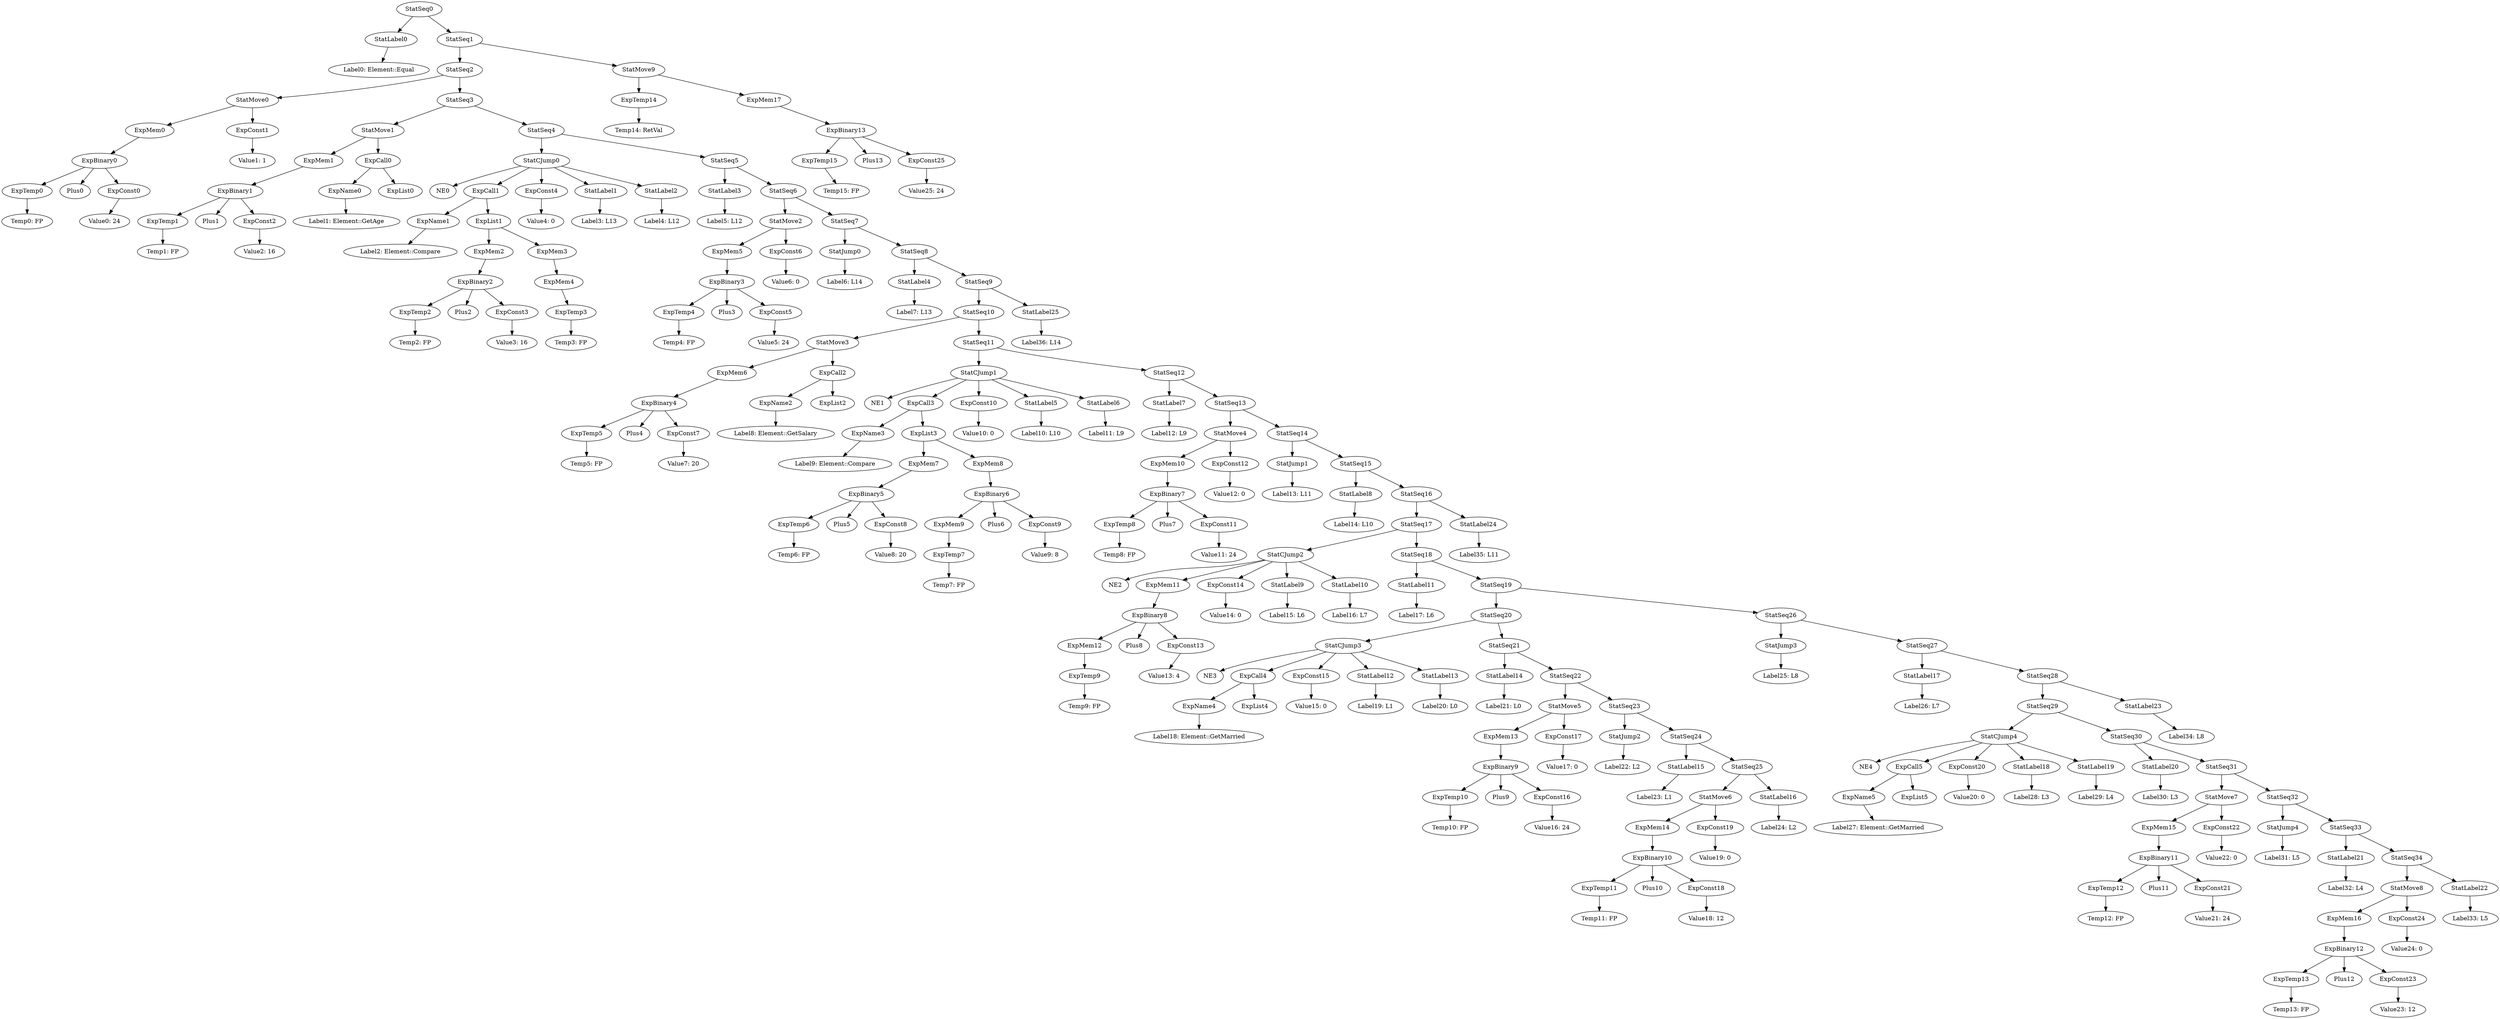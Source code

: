 digraph {
	ordering = out;
	ExpMem17 -> ExpBinary13;
	ExpTemp15 -> "Temp15: FP";
	StatMove9 -> ExpTemp14;
	StatMove9 -> ExpMem17;
	StatSeq9 -> StatSeq10;
	StatSeq9 -> StatLabel25;
	StatSeq28 -> StatSeq29;
	StatSeq28 -> StatLabel23;
	ExpTemp13 -> "Temp13: FP";
	StatLabel21 -> "Label32: L4";
	StatSeq32 -> StatJump4;
	StatSeq32 -> StatSeq33;
	StatJump4 -> "Label31: L5";
	StatSeq34 -> StatMove8;
	StatSeq34 -> StatLabel22;
	ExpConst22 -> "Value22: 0";
	StatMove7 -> ExpMem15;
	StatMove7 -> ExpConst22;
	ExpConst21 -> "Value21: 24";
	StatSeq29 -> StatCJump4;
	StatSeq29 -> StatSeq30;
	ExpConst20 -> "Value20: 0";
	ExpCall5 -> ExpName5;
	ExpCall5 -> ExpList5;
	StatSeq27 -> StatLabel17;
	StatSeq27 -> StatSeq28;
	StatLabel17 -> "Label26: L7";
	StatSeq19 -> StatSeq20;
	StatSeq19 -> StatSeq26;
	StatSeq25 -> StatMove6;
	StatSeq25 -> StatLabel16;
	ExpTemp14 -> "Temp14: RetVal";
	ExpConst19 -> "Value19: 0";
	StatSeq26 -> StatJump3;
	StatSeq26 -> StatSeq27;
	StatMove6 -> ExpMem14;
	StatMove6 -> ExpConst19;
	ExpMem14 -> ExpBinary10;
	ExpBinary12 -> ExpTemp13;
	ExpBinary12 -> Plus12;
	ExpBinary12 -> ExpConst23;
	ExpName5 -> "Label27: Element::GetMarried";
	ExpConst18 -> "Value18: 12";
	ExpBinary10 -> ExpTemp11;
	ExpBinary10 -> Plus10;
	ExpBinary10 -> ExpConst18;
	StatSeq31 -> StatMove7;
	StatSeq31 -> StatSeq32;
	ExpTemp11 -> "Temp11: FP";
	StatSeq24 -> StatLabel15;
	StatSeq24 -> StatSeq25;
	StatLabel15 -> "Label23: L1";
	StatSeq22 -> StatMove5;
	StatSeq22 -> StatSeq23;
	ExpConst17 -> "Value17: 0";
	ExpMem13 -> ExpBinary9;
	ExpConst16 -> "Value16: 24";
	StatSeq21 -> StatLabel14;
	StatSeq21 -> StatSeq22;
	StatLabel14 -> "Label21: L0";
	StatLabel13 -> "Label20: L0";
	ExpConst15 -> "Value15: 0";
	ExpName4 -> "Label18: Element::GetMarried";
	ExpBinary13 -> ExpTemp15;
	ExpBinary13 -> Plus13;
	ExpBinary13 -> ExpConst25;
	StatLabel24 -> "Label35: L11";
	StatMove2 -> ExpMem5;
	StatMove2 -> ExpConst6;
	ExpConst2 -> "Value2: 16";
	ExpConst4 -> "Value4: 0";
	ExpMem3 -> ExpMem4;
	StatSeq8 -> StatLabel4;
	StatSeq8 -> StatSeq9;
	ExpTemp3 -> "Temp3: FP";
	StatSeq6 -> StatMove2;
	StatSeq6 -> StatSeq7;
	StatLabel8 -> "Label14: L10";
	ExpConst3 -> "Value3: 16";
	ExpConst23 -> "Value23: 12";
	ExpTemp12 -> "Temp12: FP";
	StatLabel18 -> "Label28: L3";
	StatLabel6 -> "Label11: L9";
	ExpConst1 -> "Value1: 1";
	ExpName1 -> "Label2: Element::Compare";
	StatSeq10 -> StatMove3;
	StatSeq10 -> StatSeq11;
	StatSeq14 -> StatJump1;
	StatSeq14 -> StatSeq15;
	ExpConst6 -> "Value6: 0";
	ExpMem1 -> ExpBinary1;
	StatLabel23 -> "Label34: L8";
	StatSeq2 -> StatMove0;
	StatSeq2 -> StatSeq3;
	ExpMem0 -> ExpBinary0;
	ExpConst0 -> "Value0: 24";
	StatMove8 -> ExpMem16;
	StatMove8 -> ExpConst24;
	StatLabel7 -> "Label12: L9";
	StatSeq16 -> StatSeq17;
	StatSeq16 -> StatLabel24;
	StatSeq7 -> StatJump0;
	StatSeq7 -> StatSeq8;
	ExpName2 -> "Label8: Element::GetSalary";
	ExpBinary2 -> ExpTemp2;
	ExpBinary2 -> Plus2;
	ExpBinary2 -> ExpConst3;
	ExpMem5 -> ExpBinary3;
	ExpTemp5 -> "Temp5: FP";
	ExpTemp4 -> "Temp4: FP";
	StatLabel5 -> "Label10: L10";
	ExpList1 -> ExpMem2;
	ExpList1 -> ExpMem3;
	ExpBinary4 -> ExpTemp5;
	ExpBinary4 -> Plus4;
	ExpBinary4 -> ExpConst7;
	ExpTemp1 -> "Temp1: FP";
	ExpConst5 -> "Value5: 24";
	StatSeq0 -> StatLabel0;
	StatSeq0 -> StatSeq1;
	StatSeq23 -> StatJump2;
	StatSeq23 -> StatSeq24;
	StatLabel4 -> "Label7: L13";
	StatSeq5 -> StatLabel3;
	StatSeq5 -> StatSeq6;
	StatLabel25 -> "Label36: L14";
	StatLabel9 -> "Label15: L6";
	StatSeq30 -> StatLabel20;
	StatSeq30 -> StatSeq31;
	StatLabel0 -> "Label0: Element::Equal";
	StatSeq17 -> StatCJump2;
	StatSeq17 -> StatSeq18;
	ExpTemp0 -> "Temp0: FP";
	ExpTemp7 -> "Temp7: FP";
	StatMove0 -> ExpMem0;
	StatMove0 -> ExpConst1;
	StatSeq3 -> StatMove1;
	StatSeq3 -> StatSeq4;
	ExpBinary3 -> ExpTemp4;
	ExpBinary3 -> Plus3;
	ExpBinary3 -> ExpConst5;
	StatLabel3 -> "Label5: L12";
	ExpMem7 -> ExpBinary5;
	StatSeq15 -> StatLabel8;
	StatSeq15 -> StatSeq16;
	StatSeq33 -> StatLabel21;
	StatSeq33 -> StatSeq34;
	ExpBinary11 -> ExpTemp12;
	ExpBinary11 -> Plus11;
	ExpBinary11 -> ExpConst21;
	ExpMem4 -> ExpTemp3;
	ExpBinary0 -> ExpTemp0;
	ExpBinary0 -> Plus0;
	ExpBinary0 -> ExpConst0;
	ExpConst8 -> "Value8: 20";
	ExpName0 -> "Label1: Element::GetAge";
	StatJump0 -> "Label6: L14";
	ExpCall1 -> ExpName1;
	ExpCall1 -> ExpList1;
	StatLabel1 -> "Label3: L13";
	StatSeq1 -> StatSeq2;
	StatSeq1 -> StatMove9;
	StatLabel22 -> "Label33: L5";
	ExpMem2 -> ExpBinary2;
	ExpCall0 -> ExpName0;
	ExpCall0 -> ExpList0;
	StatMove1 -> ExpMem1;
	StatMove1 -> ExpCall0;
	ExpMem9 -> ExpTemp7;
	StatSeq13 -> StatMove4;
	StatSeq13 -> StatSeq14;
	StatCJump0 -> NE0;
	StatCJump0 -> ExpCall1;
	StatCJump0 -> ExpConst4;
	StatCJump0 -> StatLabel1;
	StatCJump0 -> StatLabel2;
	StatLabel11 -> "Label17: L6";
	ExpTemp2 -> "Temp2: FP";
	ExpConst7 -> "Value7: 20";
	ExpMem6 -> ExpBinary4;
	StatCJump2 -> NE2;
	StatCJump2 -> ExpMem11;
	StatCJump2 -> ExpConst14;
	StatCJump2 -> StatLabel9;
	StatCJump2 -> StatLabel10;
	ExpConst24 -> "Value24: 0";
	StatMove3 -> ExpMem6;
	StatMove3 -> ExpCall2;
	StatCJump3 -> NE3;
	StatCJump3 -> ExpCall4;
	StatCJump3 -> ExpConst15;
	StatCJump3 -> StatLabel12;
	StatCJump3 -> StatLabel13;
	ExpCall2 -> ExpName2;
	ExpCall2 -> ExpList2;
	ExpConst25 -> "Value25: 24";
	ExpCall3 -> ExpName3;
	ExpCall3 -> ExpList3;
	StatCJump1 -> NE1;
	StatCJump1 -> ExpCall3;
	StatCJump1 -> ExpConst10;
	StatCJump1 -> StatLabel5;
	StatCJump1 -> StatLabel6;
	ExpName3 -> "Label9: Element::Compare";
	ExpTemp6 -> "Temp6: FP";
	ExpBinary5 -> ExpTemp6;
	ExpBinary5 -> Plus5;
	ExpBinary5 -> ExpConst8;
	StatSeq20 -> StatCJump3;
	StatSeq20 -> StatSeq21;
	StatSeq11 -> StatCJump1;
	StatSeq11 -> StatSeq12;
	StatLabel19 -> "Label29: L4";
	ExpList3 -> ExpMem7;
	ExpList3 -> ExpMem8;
	ExpMem16 -> ExpBinary12;
	ExpBinary6 -> ExpMem9;
	ExpBinary6 -> Plus6;
	ExpBinary6 -> ExpConst9;
	ExpMem8 -> ExpBinary6;
	StatLabel16 -> "Label24: L2";
	ExpBinary1 -> ExpTemp1;
	ExpBinary1 -> Plus1;
	ExpBinary1 -> ExpConst2;
	ExpConst10 -> "Value10: 0";
	StatMove5 -> ExpMem13;
	StatMove5 -> ExpConst17;
	StatLabel2 -> "Label4: L12";
	ExpConst9 -> "Value9: 8";
	StatMove4 -> ExpMem10;
	StatMove4 -> ExpConst12;
	StatSeq12 -> StatLabel7;
	StatSeq12 -> StatSeq13;
	ExpMem15 -> ExpBinary11;
	ExpTemp8 -> "Temp8: FP";
	StatCJump4 -> NE4;
	StatCJump4 -> ExpCall5;
	StatCJump4 -> ExpConst20;
	StatCJump4 -> StatLabel18;
	StatCJump4 -> StatLabel19;
	ExpBinary9 -> ExpTemp10;
	ExpBinary9 -> Plus9;
	ExpBinary9 -> ExpConst16;
	ExpBinary7 -> ExpTemp8;
	ExpBinary7 -> Plus7;
	ExpBinary7 -> ExpConst11;
	ExpConst12 -> "Value12: 0";
	StatLabel12 -> "Label19: L1";
	ExpConst11 -> "Value11: 24";
	StatLabel20 -> "Label30: L3";
	ExpTemp10 -> "Temp10: FP";
	ExpMem10 -> ExpBinary7;
	StatSeq4 -> StatCJump0;
	StatSeq4 -> StatSeq5;
	StatJump1 -> "Label13: L11";
	StatJump3 -> "Label25: L8";
	ExpCall4 -> ExpName4;
	ExpCall4 -> ExpList4;
	ExpTemp9 -> "Temp9: FP";
	ExpMem12 -> ExpTemp9;
	ExpBinary8 -> ExpMem12;
	ExpBinary8 -> Plus8;
	ExpBinary8 -> ExpConst13;
	ExpConst13 -> "Value13: 4";
	ExpMem11 -> ExpBinary8;
	ExpConst14 -> "Value14: 0";
	StatJump2 -> "Label22: L2";
	StatLabel10 -> "Label16: L7";
	StatSeq18 -> StatLabel11;
	StatSeq18 -> StatSeq19;
}

